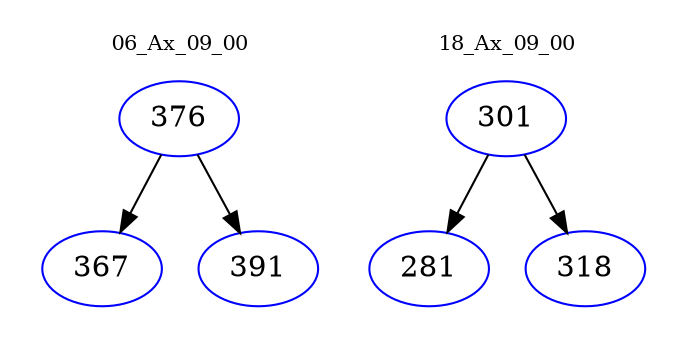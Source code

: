 digraph{
subgraph cluster_0 {
color = white
label = "06_Ax_09_00";
fontsize=10;
T0_376 [label="376", color="blue"]
T0_376 -> T0_367 [color="black"]
T0_367 [label="367", color="blue"]
T0_376 -> T0_391 [color="black"]
T0_391 [label="391", color="blue"]
}
subgraph cluster_1 {
color = white
label = "18_Ax_09_00";
fontsize=10;
T1_301 [label="301", color="blue"]
T1_301 -> T1_281 [color="black"]
T1_281 [label="281", color="blue"]
T1_301 -> T1_318 [color="black"]
T1_318 [label="318", color="blue"]
}
}
